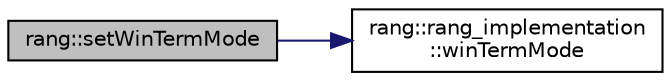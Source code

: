digraph "rang::setWinTermMode"
{
  edge [fontname="Helvetica",fontsize="10",labelfontname="Helvetica",labelfontsize="10"];
  node [fontname="Helvetica",fontsize="10",shape=record];
  rankdir="LR";
  Node9 [label="rang::setWinTermMode",height=0.2,width=0.4,color="black", fillcolor="grey75", style="filled", fontcolor="black"];
  Node9 -> Node10 [color="midnightblue",fontsize="10",style="solid",fontname="Helvetica"];
  Node10 [label="rang::rang_implementation\l::winTermMode",height=0.2,width=0.4,color="black", fillcolor="white", style="filled",URL="$namespacerang_1_1rang__implementation.html#a7aeef192943a09050fcb8b635b277c7a"];
}
